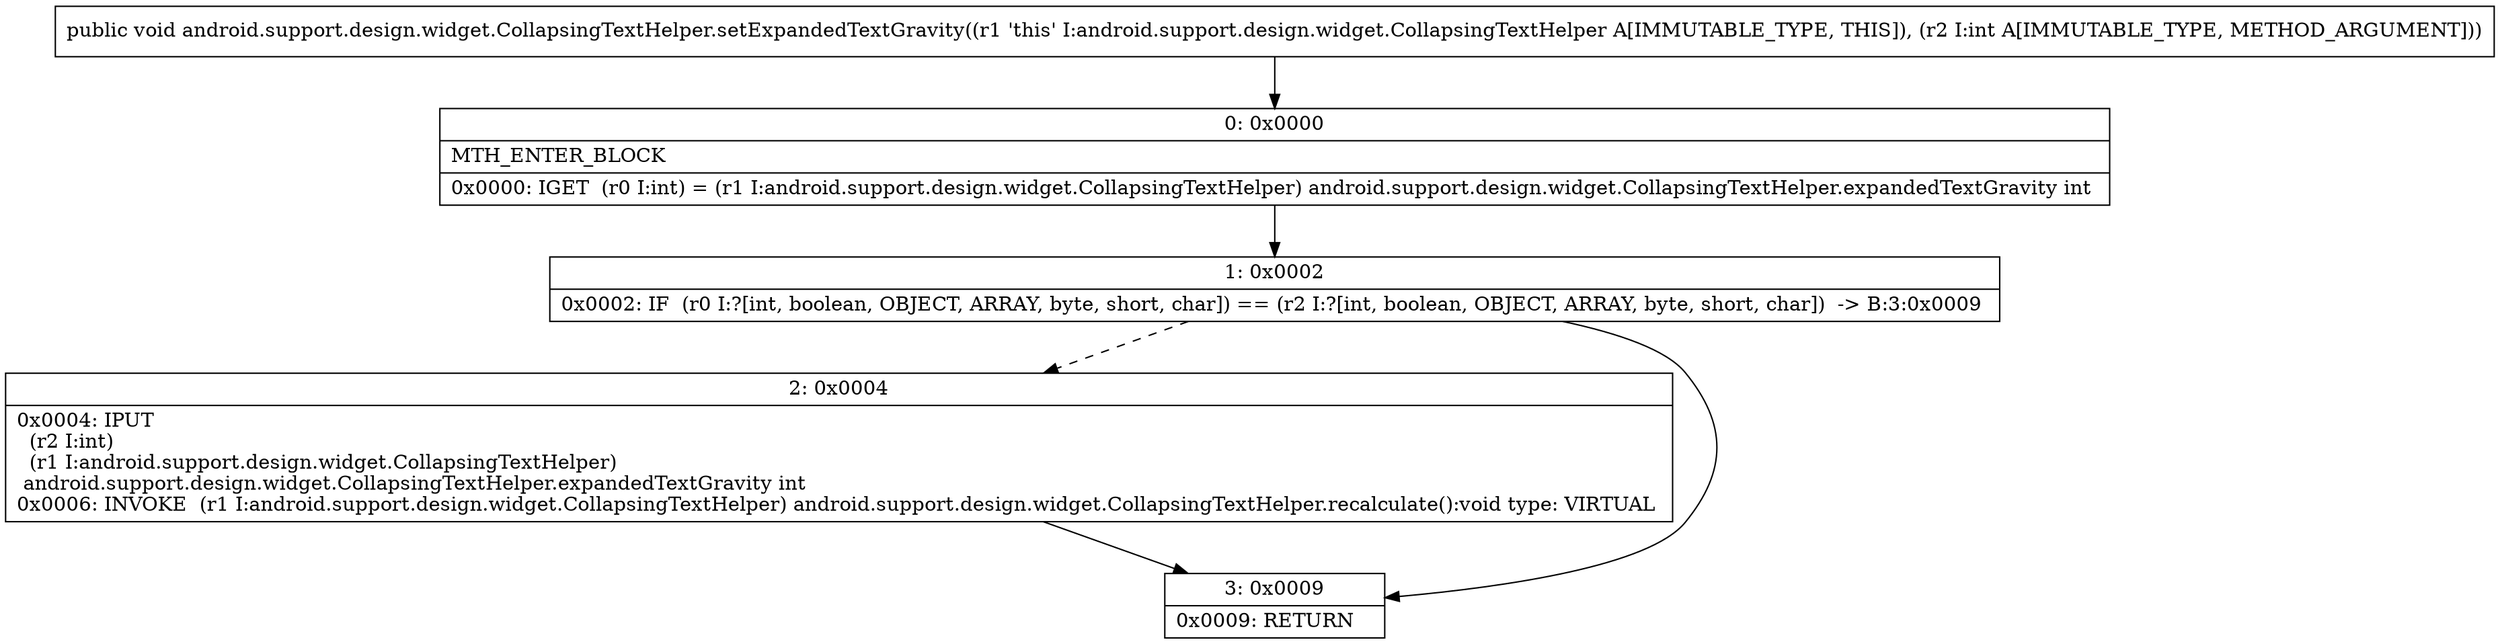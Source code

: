 digraph "CFG forandroid.support.design.widget.CollapsingTextHelper.setExpandedTextGravity(I)V" {
Node_0 [shape=record,label="{0\:\ 0x0000|MTH_ENTER_BLOCK\l|0x0000: IGET  (r0 I:int) = (r1 I:android.support.design.widget.CollapsingTextHelper) android.support.design.widget.CollapsingTextHelper.expandedTextGravity int \l}"];
Node_1 [shape=record,label="{1\:\ 0x0002|0x0002: IF  (r0 I:?[int, boolean, OBJECT, ARRAY, byte, short, char]) == (r2 I:?[int, boolean, OBJECT, ARRAY, byte, short, char])  \-\> B:3:0x0009 \l}"];
Node_2 [shape=record,label="{2\:\ 0x0004|0x0004: IPUT  \l  (r2 I:int)\l  (r1 I:android.support.design.widget.CollapsingTextHelper)\l android.support.design.widget.CollapsingTextHelper.expandedTextGravity int \l0x0006: INVOKE  (r1 I:android.support.design.widget.CollapsingTextHelper) android.support.design.widget.CollapsingTextHelper.recalculate():void type: VIRTUAL \l}"];
Node_3 [shape=record,label="{3\:\ 0x0009|0x0009: RETURN   \l}"];
MethodNode[shape=record,label="{public void android.support.design.widget.CollapsingTextHelper.setExpandedTextGravity((r1 'this' I:android.support.design.widget.CollapsingTextHelper A[IMMUTABLE_TYPE, THIS]), (r2 I:int A[IMMUTABLE_TYPE, METHOD_ARGUMENT])) }"];
MethodNode -> Node_0;
Node_0 -> Node_1;
Node_1 -> Node_2[style=dashed];
Node_1 -> Node_3;
Node_2 -> Node_3;
}

